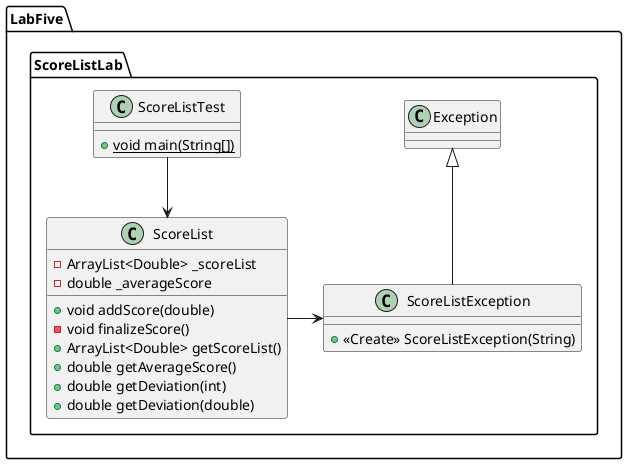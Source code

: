 @startuml
class LabFive.ScoreListLab.ScoreListTest {
+ {static} void main(String[])
}
class LabFive.ScoreListLab.ScoreList {
- ArrayList<Double> _scoreList
- double _averageScore
+ void addScore(double)
- void finalizeScore()
+ ArrayList<Double> getScoreList()
+ double getAverageScore()
+ double getDeviation(int)
+ double getDeviation(double)
}
class LabFive.ScoreListLab.ScoreListException {
+ <<Create>> ScoreListException(String)
}


LabFive.ScoreListLab.Exception <|-- LabFive.ScoreListLab.ScoreListException
LabFive.ScoreListLab.ScoreList -r-> LabFive.ScoreListLab.ScoreListException
LabFive.ScoreListLab.ScoreListTest --> LabFive.ScoreListLab.ScoreList
@enduml
